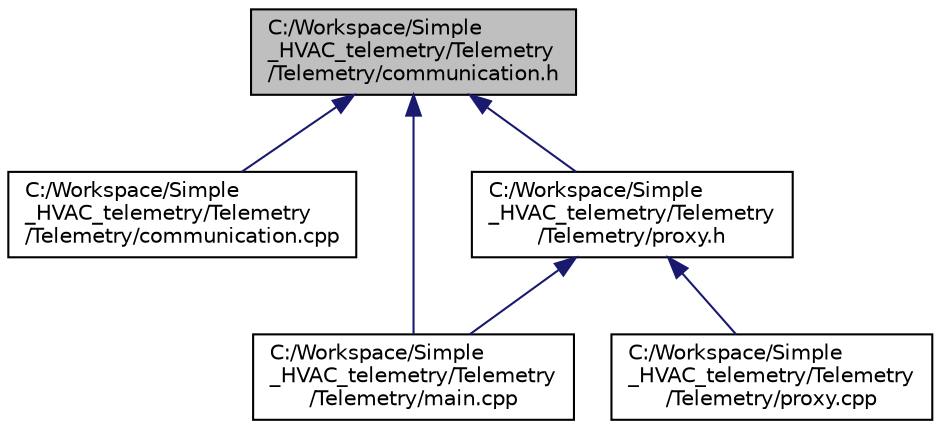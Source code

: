 digraph "C:/Workspace/Simple_HVAC_telemetry/Telemetry/Telemetry/communication.h"
{
  edge [fontname="Helvetica",fontsize="10",labelfontname="Helvetica",labelfontsize="10"];
  node [fontname="Helvetica",fontsize="10",shape=record];
  Node1 [label="C:/Workspace/Simple\l_HVAC_telemetry/Telemetry\l/Telemetry/communication.h",height=0.2,width=0.4,color="black", fillcolor="grey75", style="filled", fontcolor="black"];
  Node1 -> Node2 [dir="back",color="midnightblue",fontsize="10",style="solid",fontname="Helvetica"];
  Node2 [label="C:/Workspace/Simple\l_HVAC_telemetry/Telemetry\l/Telemetry/communication.cpp",height=0.2,width=0.4,color="black", fillcolor="white", style="filled",URL="$communication_8cpp.html"];
  Node1 -> Node3 [dir="back",color="midnightblue",fontsize="10",style="solid",fontname="Helvetica"];
  Node3 [label="C:/Workspace/Simple\l_HVAC_telemetry/Telemetry\l/Telemetry/main.cpp",height=0.2,width=0.4,color="black", fillcolor="white", style="filled",URL="$main_8cpp.html"];
  Node1 -> Node4 [dir="back",color="midnightblue",fontsize="10",style="solid",fontname="Helvetica"];
  Node4 [label="C:/Workspace/Simple\l_HVAC_telemetry/Telemetry\l/Telemetry/proxy.h",height=0.2,width=0.4,color="black", fillcolor="white", style="filled",URL="$proxy_8h.html"];
  Node4 -> Node3 [dir="back",color="midnightblue",fontsize="10",style="solid",fontname="Helvetica"];
  Node4 -> Node5 [dir="back",color="midnightblue",fontsize="10",style="solid",fontname="Helvetica"];
  Node5 [label="C:/Workspace/Simple\l_HVAC_telemetry/Telemetry\l/Telemetry/proxy.cpp",height=0.2,width=0.4,color="black", fillcolor="white", style="filled",URL="$proxy_8cpp.html"];
}
